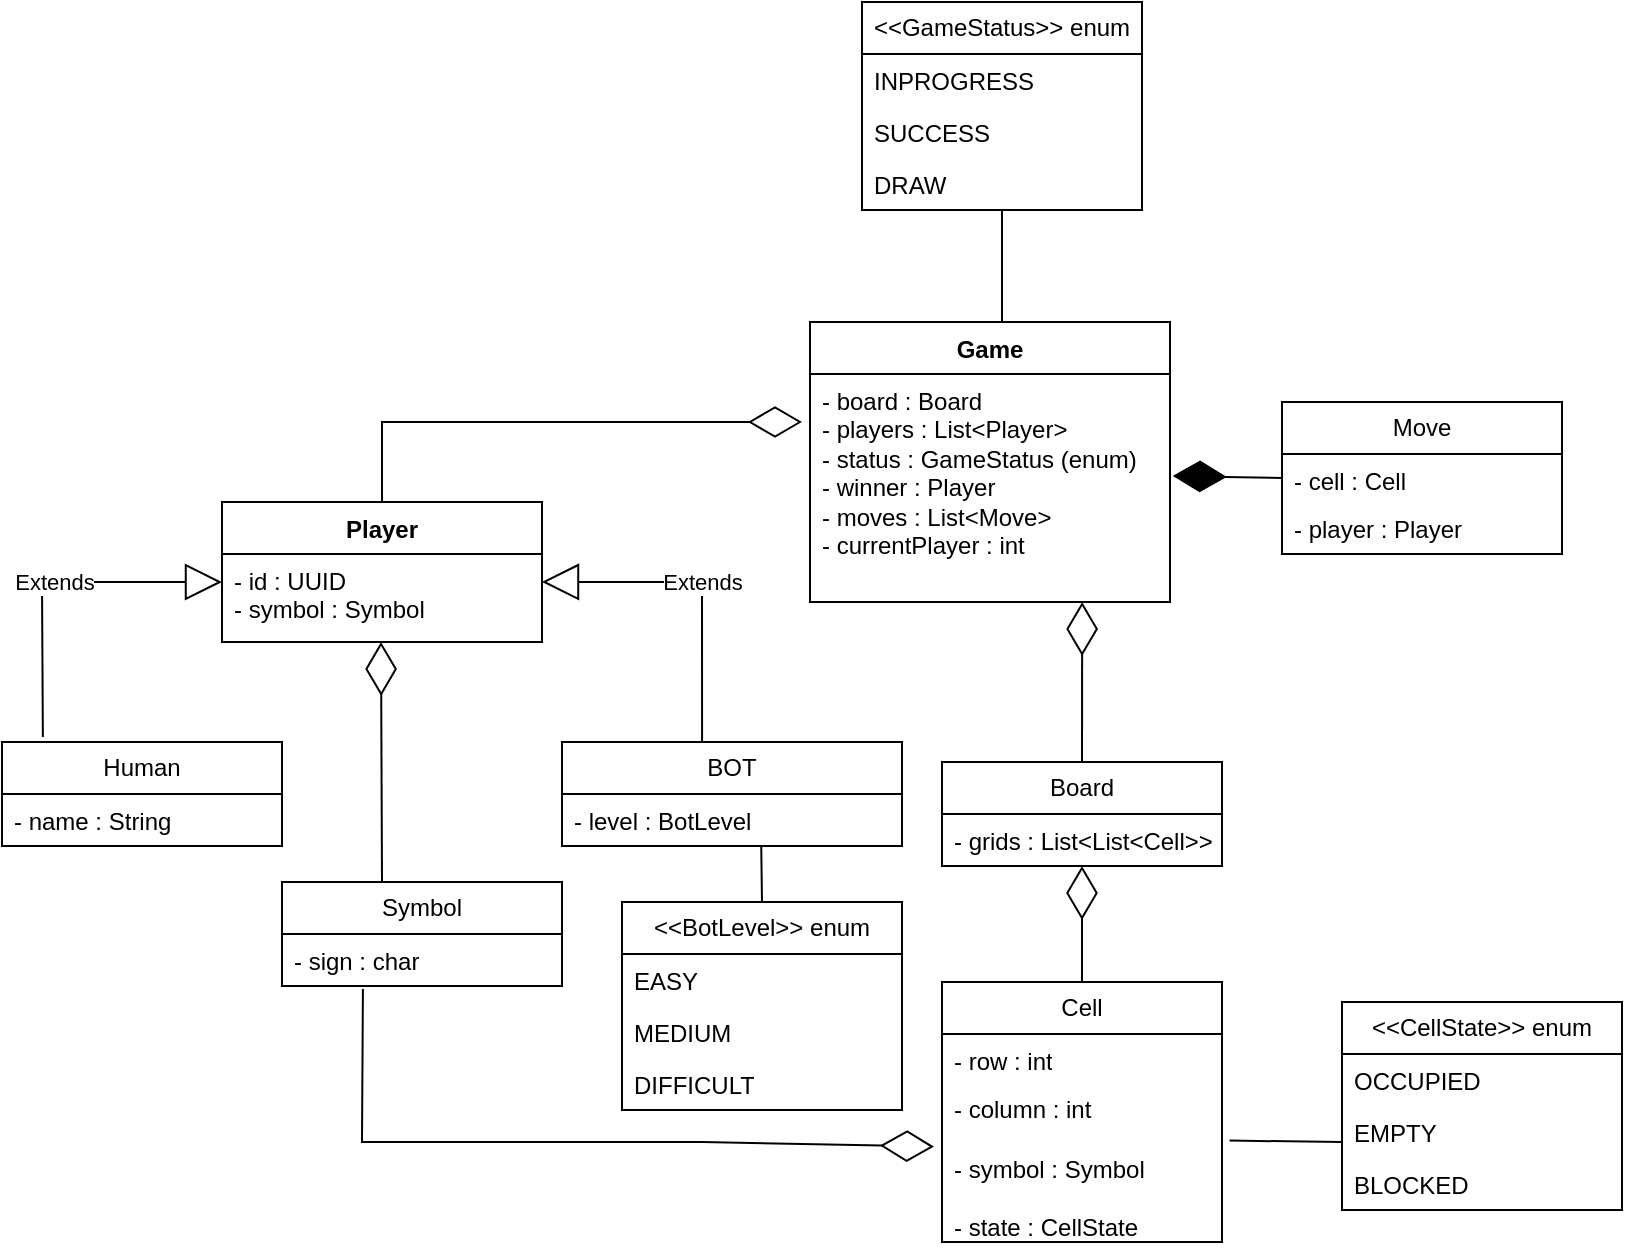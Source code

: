 <mxfile version="24.5.3" type="device">
  <diagram id="23iRSUPoRavnBvh4doch" name="Page-1">
    <mxGraphModel dx="1061" dy="721" grid="1" gridSize="10" guides="1" tooltips="1" connect="1" arrows="1" fold="1" page="1" pageScale="1" pageWidth="827" pageHeight="1169" math="0" shadow="0">
      <root>
        <mxCell id="0" />
        <mxCell id="1" parent="0" />
        <mxCell id="Uuj3jZGyr2rjbVmX2i0e-5" value="Game" style="swimlane;fontStyle=1;align=center;verticalAlign=top;childLayout=stackLayout;horizontal=1;startSize=26;horizontalStack=0;resizeParent=1;resizeParentMax=0;resizeLast=0;collapsible=1;marginBottom=0;whiteSpace=wrap;html=1;" vertex="1" parent="1">
          <mxGeometry x="414" y="190" width="180" height="140" as="geometry" />
        </mxCell>
        <mxCell id="Uuj3jZGyr2rjbVmX2i0e-6" value="- board : Board&lt;div&gt;- players : List&amp;lt;Player&amp;gt;&lt;/div&gt;&lt;div&gt;- status : GameStatus (enum)&lt;/div&gt;&lt;div&gt;- winner : Player&lt;/div&gt;&lt;div&gt;- moves : List&amp;lt;Move&amp;gt;&lt;/div&gt;&lt;div&gt;- currentPlayer : int&lt;/div&gt;&lt;div&gt;&lt;br&gt;&lt;/div&gt;" style="text;strokeColor=none;fillColor=none;align=left;verticalAlign=top;spacingLeft=4;spacingRight=4;overflow=hidden;rotatable=0;points=[[0,0.5],[1,0.5]];portConstraint=eastwest;whiteSpace=wrap;html=1;" vertex="1" parent="Uuj3jZGyr2rjbVmX2i0e-5">
          <mxGeometry y="26" width="180" height="114" as="geometry" />
        </mxCell>
        <mxCell id="Uuj3jZGyr2rjbVmX2i0e-9" value="Player" style="swimlane;fontStyle=1;align=center;verticalAlign=top;childLayout=stackLayout;horizontal=1;startSize=26;horizontalStack=0;resizeParent=1;resizeParentMax=0;resizeLast=0;collapsible=1;marginBottom=0;whiteSpace=wrap;html=1;" vertex="1" parent="1">
          <mxGeometry x="120" y="280" width="160" height="70" as="geometry" />
        </mxCell>
        <mxCell id="Uuj3jZGyr2rjbVmX2i0e-10" value="- id : UUID&lt;div&gt;- symbol : Symbol&lt;/div&gt;" style="text;strokeColor=none;fillColor=none;align=left;verticalAlign=top;spacingLeft=4;spacingRight=4;overflow=hidden;rotatable=0;points=[[0,0.5],[1,0.5]];portConstraint=eastwest;whiteSpace=wrap;html=1;" vertex="1" parent="Uuj3jZGyr2rjbVmX2i0e-9">
          <mxGeometry y="26" width="160" height="44" as="geometry" />
        </mxCell>
        <mxCell id="Uuj3jZGyr2rjbVmX2i0e-17" value="Human" style="swimlane;fontStyle=0;childLayout=stackLayout;horizontal=1;startSize=26;fillColor=none;horizontalStack=0;resizeParent=1;resizeParentMax=0;resizeLast=0;collapsible=1;marginBottom=0;whiteSpace=wrap;html=1;" vertex="1" parent="1">
          <mxGeometry x="10" y="400" width="140" height="52" as="geometry" />
        </mxCell>
        <mxCell id="Uuj3jZGyr2rjbVmX2i0e-18" value="- name : String" style="text;strokeColor=none;fillColor=none;align=left;verticalAlign=top;spacingLeft=4;spacingRight=4;overflow=hidden;rotatable=0;points=[[0,0.5],[1,0.5]];portConstraint=eastwest;whiteSpace=wrap;html=1;" vertex="1" parent="Uuj3jZGyr2rjbVmX2i0e-17">
          <mxGeometry y="26" width="140" height="26" as="geometry" />
        </mxCell>
        <mxCell id="Uuj3jZGyr2rjbVmX2i0e-21" value="BOT" style="swimlane;fontStyle=0;childLayout=stackLayout;horizontal=1;startSize=26;fillColor=none;horizontalStack=0;resizeParent=1;resizeParentMax=0;resizeLast=0;collapsible=1;marginBottom=0;whiteSpace=wrap;html=1;" vertex="1" parent="1">
          <mxGeometry x="290" y="400" width="170" height="52" as="geometry" />
        </mxCell>
        <mxCell id="Uuj3jZGyr2rjbVmX2i0e-22" value="- level : BotLevel" style="text;strokeColor=none;fillColor=none;align=left;verticalAlign=top;spacingLeft=4;spacingRight=4;overflow=hidden;rotatable=0;points=[[0,0.5],[1,0.5]];portConstraint=eastwest;whiteSpace=wrap;html=1;" vertex="1" parent="Uuj3jZGyr2rjbVmX2i0e-21">
          <mxGeometry y="26" width="170" height="26" as="geometry" />
        </mxCell>
        <mxCell id="Uuj3jZGyr2rjbVmX2i0e-27" value="Board" style="swimlane;fontStyle=0;childLayout=stackLayout;horizontal=1;startSize=26;fillColor=none;horizontalStack=0;resizeParent=1;resizeParentMax=0;resizeLast=0;collapsible=1;marginBottom=0;whiteSpace=wrap;html=1;" vertex="1" parent="1">
          <mxGeometry x="480" y="410" width="140" height="52" as="geometry" />
        </mxCell>
        <mxCell id="Uuj3jZGyr2rjbVmX2i0e-28" value="- grids : List&amp;lt;List&amp;lt;Cell&amp;gt;&amp;gt;" style="text;strokeColor=none;fillColor=none;align=left;verticalAlign=top;spacingLeft=4;spacingRight=4;overflow=hidden;rotatable=0;points=[[0,0.5],[1,0.5]];portConstraint=eastwest;whiteSpace=wrap;html=1;" vertex="1" parent="Uuj3jZGyr2rjbVmX2i0e-27">
          <mxGeometry y="26" width="140" height="26" as="geometry" />
        </mxCell>
        <mxCell id="Uuj3jZGyr2rjbVmX2i0e-31" value="&amp;lt;&amp;lt;GameStatus&amp;gt;&amp;gt; enum" style="swimlane;fontStyle=0;childLayout=stackLayout;horizontal=1;startSize=26;fillColor=none;horizontalStack=0;resizeParent=1;resizeParentMax=0;resizeLast=0;collapsible=1;marginBottom=0;whiteSpace=wrap;html=1;" vertex="1" parent="1">
          <mxGeometry x="440" y="30" width="140" height="104" as="geometry" />
        </mxCell>
        <mxCell id="Uuj3jZGyr2rjbVmX2i0e-32" value="INPROGRESS" style="text;strokeColor=none;fillColor=none;align=left;verticalAlign=top;spacingLeft=4;spacingRight=4;overflow=hidden;rotatable=0;points=[[0,0.5],[1,0.5]];portConstraint=eastwest;whiteSpace=wrap;html=1;" vertex="1" parent="Uuj3jZGyr2rjbVmX2i0e-31">
          <mxGeometry y="26" width="140" height="26" as="geometry" />
        </mxCell>
        <mxCell id="Uuj3jZGyr2rjbVmX2i0e-33" value="SUCCESS" style="text;strokeColor=none;fillColor=none;align=left;verticalAlign=top;spacingLeft=4;spacingRight=4;overflow=hidden;rotatable=0;points=[[0,0.5],[1,0.5]];portConstraint=eastwest;whiteSpace=wrap;html=1;" vertex="1" parent="Uuj3jZGyr2rjbVmX2i0e-31">
          <mxGeometry y="52" width="140" height="26" as="geometry" />
        </mxCell>
        <mxCell id="Uuj3jZGyr2rjbVmX2i0e-34" value="DRAW" style="text;strokeColor=none;fillColor=none;align=left;verticalAlign=top;spacingLeft=4;spacingRight=4;overflow=hidden;rotatable=0;points=[[0,0.5],[1,0.5]];portConstraint=eastwest;whiteSpace=wrap;html=1;" vertex="1" parent="Uuj3jZGyr2rjbVmX2i0e-31">
          <mxGeometry y="78" width="140" height="26" as="geometry" />
        </mxCell>
        <mxCell id="Uuj3jZGyr2rjbVmX2i0e-35" value="Symbol" style="swimlane;fontStyle=0;childLayout=stackLayout;horizontal=1;startSize=26;fillColor=none;horizontalStack=0;resizeParent=1;resizeParentMax=0;resizeLast=0;collapsible=1;marginBottom=0;whiteSpace=wrap;html=1;" vertex="1" parent="1">
          <mxGeometry x="150" y="470" width="140" height="52" as="geometry" />
        </mxCell>
        <mxCell id="Uuj3jZGyr2rjbVmX2i0e-36" value="- sign : char" style="text;strokeColor=none;fillColor=none;align=left;verticalAlign=top;spacingLeft=4;spacingRight=4;overflow=hidden;rotatable=0;points=[[0,0.5],[1,0.5]];portConstraint=eastwest;whiteSpace=wrap;html=1;" vertex="1" parent="Uuj3jZGyr2rjbVmX2i0e-35">
          <mxGeometry y="26" width="140" height="26" as="geometry" />
        </mxCell>
        <mxCell id="Uuj3jZGyr2rjbVmX2i0e-39" value="" style="endArrow=diamondThin;endFill=0;endSize=24;html=1;rounded=0;" edge="1" parent="1">
          <mxGeometry width="160" relative="1" as="geometry">
            <mxPoint x="200" y="470" as="sourcePoint" />
            <mxPoint x="199.5" y="350" as="targetPoint" />
          </mxGeometry>
        </mxCell>
        <mxCell id="Uuj3jZGyr2rjbVmX2i0e-42" value="Cell" style="swimlane;fontStyle=0;childLayout=stackLayout;horizontal=1;startSize=26;fillColor=none;horizontalStack=0;resizeParent=1;resizeParentMax=0;resizeLast=0;collapsible=1;marginBottom=0;whiteSpace=wrap;html=1;" vertex="1" parent="1">
          <mxGeometry x="480" y="520" width="140" height="130" as="geometry" />
        </mxCell>
        <mxCell id="Uuj3jZGyr2rjbVmX2i0e-43" value="- row : int" style="text;strokeColor=none;fillColor=none;align=left;verticalAlign=top;spacingLeft=4;spacingRight=4;overflow=hidden;rotatable=0;points=[[0,0.5],[1,0.5]];portConstraint=eastwest;whiteSpace=wrap;html=1;" vertex="1" parent="Uuj3jZGyr2rjbVmX2i0e-42">
          <mxGeometry y="26" width="140" height="24" as="geometry" />
        </mxCell>
        <mxCell id="Uuj3jZGyr2rjbVmX2i0e-44" value="- column : int" style="text;strokeColor=none;fillColor=none;align=left;verticalAlign=top;spacingLeft=4;spacingRight=4;overflow=hidden;rotatable=0;points=[[0,0.5],[1,0.5]];portConstraint=eastwest;whiteSpace=wrap;html=1;" vertex="1" parent="Uuj3jZGyr2rjbVmX2i0e-42">
          <mxGeometry y="50" width="140" height="30" as="geometry" />
        </mxCell>
        <mxCell id="Uuj3jZGyr2rjbVmX2i0e-65" value="" style="endArrow=none;html=1;rounded=0;exitX=1.027;exitY=-0.014;exitDx=0;exitDy=0;exitPerimeter=0;" edge="1" parent="Uuj3jZGyr2rjbVmX2i0e-42" source="Uuj3jZGyr2rjbVmX2i0e-45">
          <mxGeometry relative="1" as="geometry">
            <mxPoint x="50" y="80" as="sourcePoint" />
            <mxPoint x="200" y="80" as="targetPoint" />
          </mxGeometry>
        </mxCell>
        <mxCell id="Uuj3jZGyr2rjbVmX2i0e-45" value="- symbol : Symbol&lt;div&gt;&lt;br&gt;&lt;/div&gt;&lt;div&gt;- state : CellState&lt;/div&gt;" style="text;strokeColor=none;fillColor=none;align=left;verticalAlign=top;spacingLeft=4;spacingRight=4;overflow=hidden;rotatable=0;points=[[0,0.5],[1,0.5]];portConstraint=eastwest;whiteSpace=wrap;html=1;" vertex="1" parent="Uuj3jZGyr2rjbVmX2i0e-42">
          <mxGeometry y="80" width="140" height="50" as="geometry" />
        </mxCell>
        <mxCell id="Uuj3jZGyr2rjbVmX2i0e-47" value="Move" style="swimlane;fontStyle=0;childLayout=stackLayout;horizontal=1;startSize=26;fillColor=none;horizontalStack=0;resizeParent=1;resizeParentMax=0;resizeLast=0;collapsible=1;marginBottom=0;whiteSpace=wrap;html=1;" vertex="1" parent="1">
          <mxGeometry x="650" y="230" width="140" height="76" as="geometry" />
        </mxCell>
        <mxCell id="Uuj3jZGyr2rjbVmX2i0e-48" value="- cell : Cell" style="text;strokeColor=none;fillColor=none;align=left;verticalAlign=top;spacingLeft=4;spacingRight=4;overflow=hidden;rotatable=0;points=[[0,0.5],[1,0.5]];portConstraint=eastwest;whiteSpace=wrap;html=1;" vertex="1" parent="Uuj3jZGyr2rjbVmX2i0e-47">
          <mxGeometry y="26" width="140" height="24" as="geometry" />
        </mxCell>
        <mxCell id="Uuj3jZGyr2rjbVmX2i0e-49" value="- player : Player" style="text;strokeColor=none;fillColor=none;align=left;verticalAlign=top;spacingLeft=4;spacingRight=4;overflow=hidden;rotatable=0;points=[[0,0.5],[1,0.5]];portConstraint=eastwest;whiteSpace=wrap;html=1;" vertex="1" parent="Uuj3jZGyr2rjbVmX2i0e-47">
          <mxGeometry y="50" width="140" height="26" as="geometry" />
        </mxCell>
        <mxCell id="Uuj3jZGyr2rjbVmX2i0e-51" value="" style="endArrow=diamondThin;endFill=0;endSize=24;html=1;rounded=0;exitX=0.5;exitY=0;exitDx=0;exitDy=0;" edge="1" parent="1" source="Uuj3jZGyr2rjbVmX2i0e-9">
          <mxGeometry width="160" relative="1" as="geometry">
            <mxPoint x="250" y="250" as="sourcePoint" />
            <mxPoint x="410" y="240" as="targetPoint" />
            <Array as="points">
              <mxPoint x="200" y="240" />
            </Array>
          </mxGeometry>
        </mxCell>
        <mxCell id="Uuj3jZGyr2rjbVmX2i0e-52" value="" style="endArrow=diamondThin;endFill=0;endSize=24;html=1;rounded=0;exitX=0.5;exitY=0;exitDx=0;exitDy=0;" edge="1" parent="1" source="Uuj3jZGyr2rjbVmX2i0e-42" target="Uuj3jZGyr2rjbVmX2i0e-28">
          <mxGeometry width="160" relative="1" as="geometry">
            <mxPoint x="480" y="500" as="sourcePoint" />
            <mxPoint x="640" y="500" as="targetPoint" />
          </mxGeometry>
        </mxCell>
        <mxCell id="Uuj3jZGyr2rjbVmX2i0e-53" value="" style="endArrow=diamondThin;endFill=1;endSize=24;html=1;rounded=0;entryX=1.008;entryY=0.447;entryDx=0;entryDy=0;entryPerimeter=0;exitX=0;exitY=0.5;exitDx=0;exitDy=0;" edge="1" parent="1" source="Uuj3jZGyr2rjbVmX2i0e-48" target="Uuj3jZGyr2rjbVmX2i0e-6">
          <mxGeometry width="160" relative="1" as="geometry">
            <mxPoint x="610" y="330" as="sourcePoint" />
            <mxPoint x="770" y="330" as="targetPoint" />
          </mxGeometry>
        </mxCell>
        <mxCell id="Uuj3jZGyr2rjbVmX2i0e-55" value="" style="endArrow=diamondThin;endFill=0;endSize=24;html=1;rounded=0;entryX=0.756;entryY=1;entryDx=0;entryDy=0;entryPerimeter=0;exitX=0.5;exitY=0;exitDx=0;exitDy=0;" edge="1" parent="1" source="Uuj3jZGyr2rjbVmX2i0e-27" target="Uuj3jZGyr2rjbVmX2i0e-6">
          <mxGeometry width="160" relative="1" as="geometry">
            <mxPoint x="525" y="400" as="sourcePoint" />
            <mxPoint x="670" y="390" as="targetPoint" />
          </mxGeometry>
        </mxCell>
        <mxCell id="Uuj3jZGyr2rjbVmX2i0e-56" value="Extends" style="endArrow=block;endSize=16;endFill=0;html=1;rounded=0;exitX=0.412;exitY=-0.002;exitDx=0;exitDy=0;exitPerimeter=0;entryX=1;entryY=0.318;entryDx=0;entryDy=0;entryPerimeter=0;" edge="1" parent="1" source="Uuj3jZGyr2rjbVmX2i0e-21" target="Uuj3jZGyr2rjbVmX2i0e-10">
          <mxGeometry width="160" relative="1" as="geometry">
            <mxPoint x="300" y="370" as="sourcePoint" />
            <mxPoint x="310" y="310" as="targetPoint" />
            <Array as="points">
              <mxPoint x="360" y="320" />
            </Array>
          </mxGeometry>
        </mxCell>
        <mxCell id="Uuj3jZGyr2rjbVmX2i0e-57" value="Extends" style="endArrow=block;endSize=16;endFill=0;html=1;rounded=0;exitX=0.146;exitY=-0.048;exitDx=0;exitDy=0;exitPerimeter=0;" edge="1" parent="1" source="Uuj3jZGyr2rjbVmX2i0e-17">
          <mxGeometry width="160" relative="1" as="geometry">
            <mxPoint x="-40" y="320" as="sourcePoint" />
            <mxPoint x="120" y="320" as="targetPoint" />
            <Array as="points">
              <mxPoint x="30" y="320" />
            </Array>
          </mxGeometry>
        </mxCell>
        <mxCell id="Uuj3jZGyr2rjbVmX2i0e-58" value="" style="endArrow=none;html=1;rounded=0;" edge="1" parent="1" source="Uuj3jZGyr2rjbVmX2i0e-34">
          <mxGeometry relative="1" as="geometry">
            <mxPoint x="340" y="390" as="sourcePoint" />
            <mxPoint x="510" y="190" as="targetPoint" />
          </mxGeometry>
        </mxCell>
        <mxCell id="Uuj3jZGyr2rjbVmX2i0e-59" value="" style="endArrow=diamondThin;endFill=0;endSize=24;html=1;rounded=0;entryX=-0.029;entryY=1.077;entryDx=0;entryDy=0;entryPerimeter=0;exitX=0.289;exitY=1.058;exitDx=0;exitDy=0;exitPerimeter=0;" edge="1" parent="1" source="Uuj3jZGyr2rjbVmX2i0e-36" target="Uuj3jZGyr2rjbVmX2i0e-44">
          <mxGeometry width="160" relative="1" as="geometry">
            <mxPoint x="340" y="390" as="sourcePoint" />
            <mxPoint x="470" y="580" as="targetPoint" />
            <Array as="points">
              <mxPoint x="190" y="600" />
              <mxPoint x="360" y="600" />
            </Array>
          </mxGeometry>
        </mxCell>
        <mxCell id="Uuj3jZGyr2rjbVmX2i0e-61" value="&amp;lt;&amp;lt;CellState&amp;gt;&amp;gt; enum" style="swimlane;fontStyle=0;childLayout=stackLayout;horizontal=1;startSize=26;fillColor=none;horizontalStack=0;resizeParent=1;resizeParentMax=0;resizeLast=0;collapsible=1;marginBottom=0;whiteSpace=wrap;html=1;" vertex="1" parent="1">
          <mxGeometry x="680" y="530" width="140" height="104" as="geometry" />
        </mxCell>
        <mxCell id="Uuj3jZGyr2rjbVmX2i0e-62" value="OCCUPIED" style="text;strokeColor=none;fillColor=none;align=left;verticalAlign=top;spacingLeft=4;spacingRight=4;overflow=hidden;rotatable=0;points=[[0,0.5],[1,0.5]];portConstraint=eastwest;whiteSpace=wrap;html=1;" vertex="1" parent="Uuj3jZGyr2rjbVmX2i0e-61">
          <mxGeometry y="26" width="140" height="26" as="geometry" />
        </mxCell>
        <mxCell id="Uuj3jZGyr2rjbVmX2i0e-63" value="EMPTY" style="text;strokeColor=none;fillColor=none;align=left;verticalAlign=top;spacingLeft=4;spacingRight=4;overflow=hidden;rotatable=0;points=[[0,0.5],[1,0.5]];portConstraint=eastwest;whiteSpace=wrap;html=1;" vertex="1" parent="Uuj3jZGyr2rjbVmX2i0e-61">
          <mxGeometry y="52" width="140" height="26" as="geometry" />
        </mxCell>
        <mxCell id="Uuj3jZGyr2rjbVmX2i0e-64" value="BLOCKED" style="text;strokeColor=none;fillColor=none;align=left;verticalAlign=top;spacingLeft=4;spacingRight=4;overflow=hidden;rotatable=0;points=[[0,0.5],[1,0.5]];portConstraint=eastwest;whiteSpace=wrap;html=1;" vertex="1" parent="Uuj3jZGyr2rjbVmX2i0e-61">
          <mxGeometry y="78" width="140" height="26" as="geometry" />
        </mxCell>
        <mxCell id="Uuj3jZGyr2rjbVmX2i0e-66" value="&amp;lt;&amp;lt;BotLevel&amp;gt;&amp;gt; enum" style="swimlane;fontStyle=0;childLayout=stackLayout;horizontal=1;startSize=26;fillColor=none;horizontalStack=0;resizeParent=1;resizeParentMax=0;resizeLast=0;collapsible=1;marginBottom=0;whiteSpace=wrap;html=1;" vertex="1" parent="1">
          <mxGeometry x="320" y="480" width="140" height="104" as="geometry" />
        </mxCell>
        <mxCell id="Uuj3jZGyr2rjbVmX2i0e-67" value="EASY" style="text;strokeColor=none;fillColor=none;align=left;verticalAlign=top;spacingLeft=4;spacingRight=4;overflow=hidden;rotatable=0;points=[[0,0.5],[1,0.5]];portConstraint=eastwest;whiteSpace=wrap;html=1;" vertex="1" parent="Uuj3jZGyr2rjbVmX2i0e-66">
          <mxGeometry y="26" width="140" height="26" as="geometry" />
        </mxCell>
        <mxCell id="Uuj3jZGyr2rjbVmX2i0e-68" value="MEDIUM" style="text;strokeColor=none;fillColor=none;align=left;verticalAlign=top;spacingLeft=4;spacingRight=4;overflow=hidden;rotatable=0;points=[[0,0.5],[1,0.5]];portConstraint=eastwest;whiteSpace=wrap;html=1;" vertex="1" parent="Uuj3jZGyr2rjbVmX2i0e-66">
          <mxGeometry y="52" width="140" height="26" as="geometry" />
        </mxCell>
        <mxCell id="Uuj3jZGyr2rjbVmX2i0e-69" value="DIFFICULT" style="text;strokeColor=none;fillColor=none;align=left;verticalAlign=top;spacingLeft=4;spacingRight=4;overflow=hidden;rotatable=0;points=[[0,0.5],[1,0.5]];portConstraint=eastwest;whiteSpace=wrap;html=1;" vertex="1" parent="Uuj3jZGyr2rjbVmX2i0e-66">
          <mxGeometry y="78" width="140" height="26" as="geometry" />
        </mxCell>
        <mxCell id="Uuj3jZGyr2rjbVmX2i0e-70" value="" style="endArrow=none;html=1;rounded=0;entryX=0.5;entryY=0;entryDx=0;entryDy=0;exitX=0.586;exitY=0.995;exitDx=0;exitDy=0;exitPerimeter=0;" edge="1" parent="1" source="Uuj3jZGyr2rjbVmX2i0e-22" target="Uuj3jZGyr2rjbVmX2i0e-66">
          <mxGeometry relative="1" as="geometry">
            <mxPoint x="340" y="460" as="sourcePoint" />
            <mxPoint x="500" y="460" as="targetPoint" />
          </mxGeometry>
        </mxCell>
      </root>
    </mxGraphModel>
  </diagram>
</mxfile>
